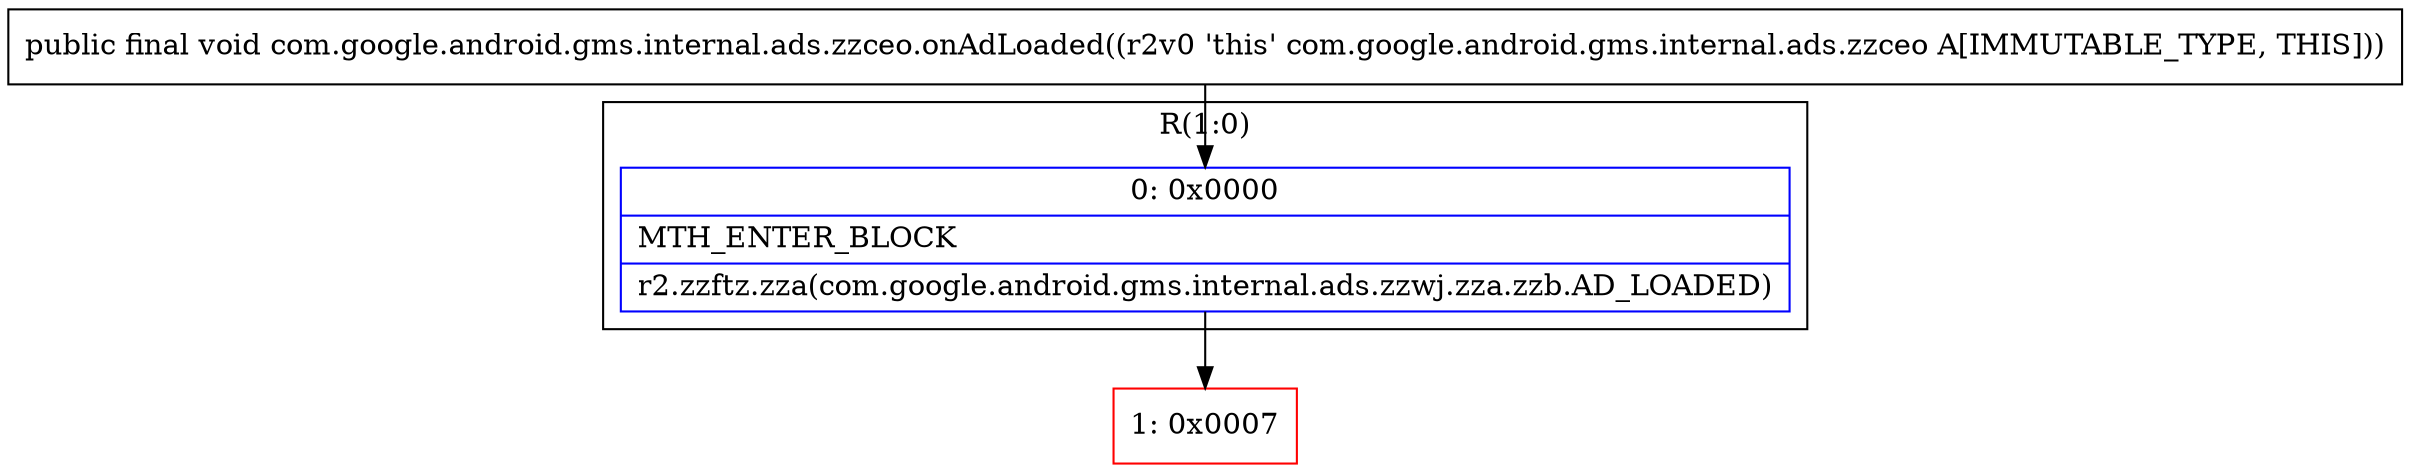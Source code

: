 digraph "CFG forcom.google.android.gms.internal.ads.zzceo.onAdLoaded()V" {
subgraph cluster_Region_810928489 {
label = "R(1:0)";
node [shape=record,color=blue];
Node_0 [shape=record,label="{0\:\ 0x0000|MTH_ENTER_BLOCK\l|r2.zzftz.zza(com.google.android.gms.internal.ads.zzwj.zza.zzb.AD_LOADED)\l}"];
}
Node_1 [shape=record,color=red,label="{1\:\ 0x0007}"];
MethodNode[shape=record,label="{public final void com.google.android.gms.internal.ads.zzceo.onAdLoaded((r2v0 'this' com.google.android.gms.internal.ads.zzceo A[IMMUTABLE_TYPE, THIS])) }"];
MethodNode -> Node_0;
Node_0 -> Node_1;
}

